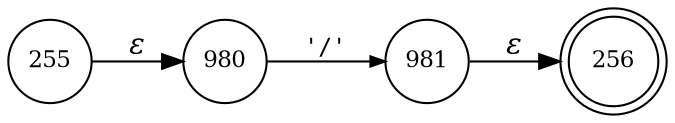 digraph ATN {
rankdir=LR;
s256[fontsize=11, label="256", shape=doublecircle, fixedsize=true, width=.6];
s980[fontsize=11,label="980", shape=circle, fixedsize=true, width=.55, peripheries=1];
s981[fontsize=11,label="981", shape=circle, fixedsize=true, width=.55, peripheries=1];
s255[fontsize=11,label="255", shape=circle, fixedsize=true, width=.55, peripheries=1];
s255 -> s980 [fontname="Times-Italic", label="&epsilon;"];
s980 -> s981 [fontsize=11, fontname="Courier", arrowsize=.7, label = "'/'", arrowhead = normal];
s981 -> s256 [fontname="Times-Italic", label="&epsilon;"];
}